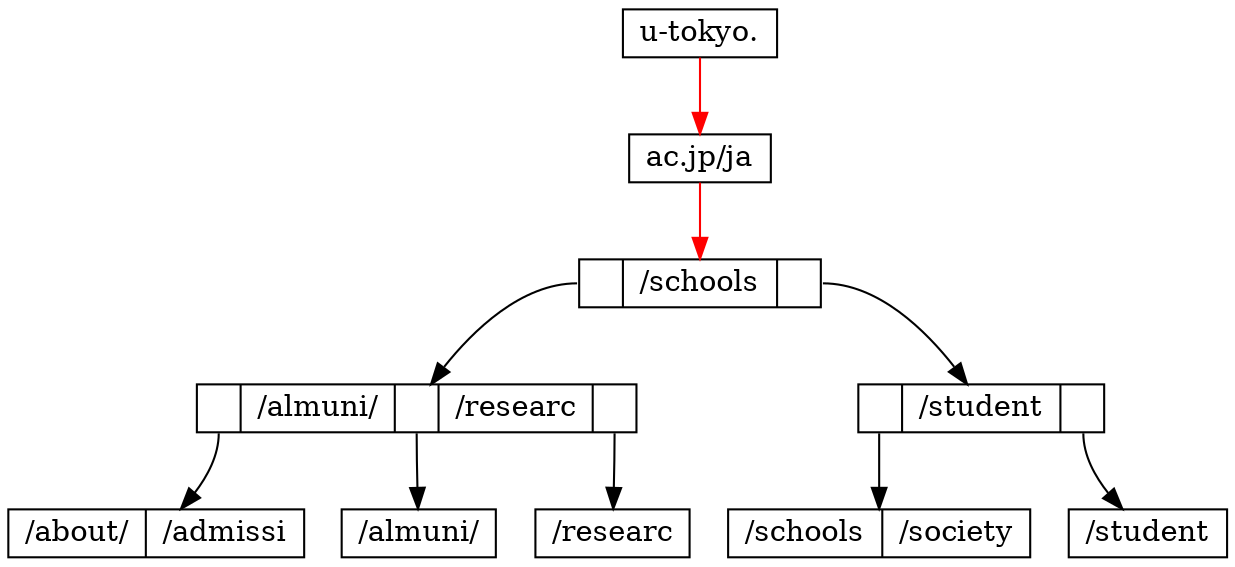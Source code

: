 digraph G {
  node [shape = record,height=.1];
node0[label = "<f0> u-tokyo."];
node1[label = "<f0> ac.jp/ja"];
node8[label = "<f0> |/schools|<f1>"];
node4[label = "<f0> |/almuni/|<f1> |/researc|<f2>"];
node2[label = "<f0> /about/|<f1> /admissi"];
"node4":f0 -> "node2"
node9[label = "<f0> /almuni/"];
"node4":f1 -> "node9"
node5[label = "<f0> /researc"];
"node4":f2 -> "node5"
"node8":f0 -> "node4"
node7[label = "<f0> |/student|<f1>"];
node3[label = "<f0> /schools|<f1> /society"];
"node7":f0 -> "node3"
node6[label = "<f0> /student"];
"node7":f1 -> "node6"
"node8":f1 -> "node7"
"node1":f0 -> "node8"[color = red];
"node0":f0 -> "node1"[color = red];
}
